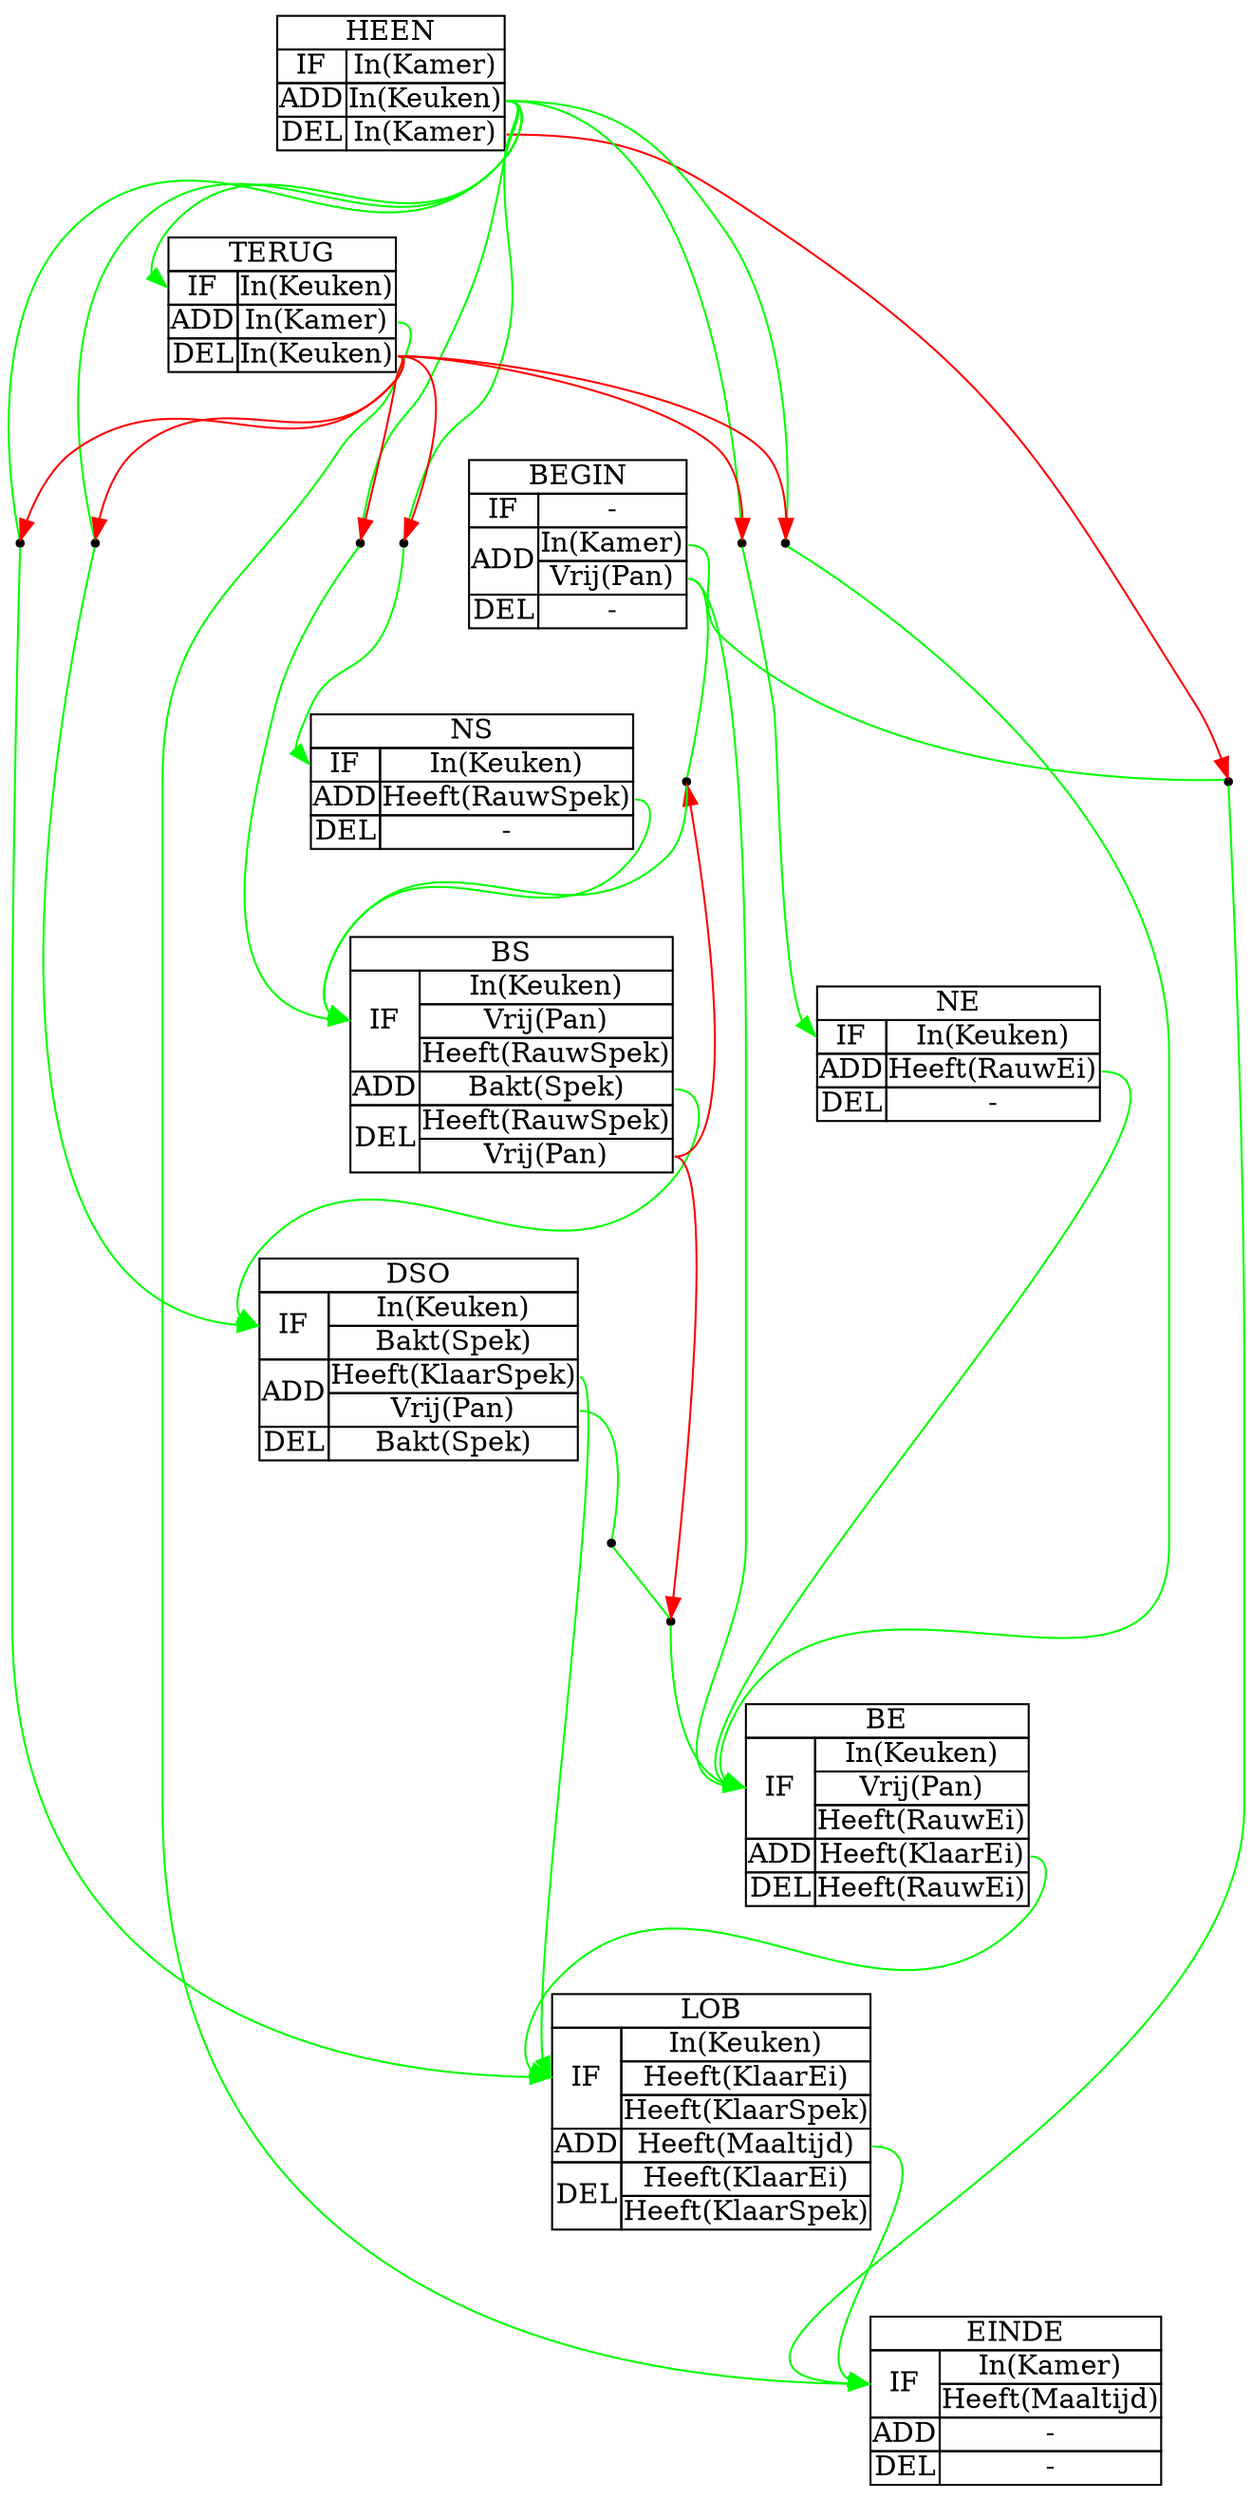digraph structs {

//splines = ortho

node [shape=plaintext];
i [
label=
< <table border="0" cellborder="1" cellspacing="0" cellpadding="0">
    <tr>
        <td port="name" colspan="2">BEGIN</td>
    </tr>
    <tr>
        <td port="if_0">IF</td>
        <td port="if_1">-</td>
    </tr>
    <tr>
        <td port="add_0" rowspan="2">ADD</td>
        <td port="add_1">In(Kamer)</td>
    </tr>
    <tr>
        <td port="add_2">Vrij(Pan)</td>
    </tr>
    <tr>
        <td port="del_0">DEL</td>
        <td port="del_1">-</td>
    </tr>
</table>>]; 


f [
label=
< <table border="0" cellborder="1" cellspacing="0" cellpadding="0">
    <tr>
        <td port="name" colspan="2">EINDE</td>
    </tr>
    <tr>
        <td port="if_0" rowspan="2">IF</td>
        <td port="if_1">In(Kamer)</td>
    </tr>
    <tr>
        <td port="if_2">Heeft(Maaltijd)</td>
    </tr>
    <tr>
        <td port="add_0">ADD</td>
        <td port="add_1">-</td>
    </tr>
    <tr>
        <td port="del_0">DEL</td>
        <td port="del_1">-</td>
    </tr>
</table>>]; 

h [
label=
< <table border="0" cellborder="1" cellspacing="0" cellpadding="0">
    <tr>
        <td port="name" colspan="2">HEEN</td>
    </tr>
    <tr>
        <td port="if_0">IF</td>
        <td port="if_1">In(Kamer)</td>
    </tr>
    <tr>
        <td port="add_0">ADD</td>
        <td port="add_1">In(Keuken)</td>
    </tr>
    <tr>
        <td port="del_0">DEL</td>
        <td port="del_1">In(Kamer)</td>
    </tr>
</table>>]; 

t [
label=
< <table border="0" cellborder="1" cellspacing="0" cellpadding="0">
    <tr>
        <td port="name" colspan="2">TERUG</td>
    </tr>
    <tr>
        <td port="if_0">IF</td>
        <td port="if_1">In(Keuken)</td>
    </tr>
    <tr>
        <td port="add_0">ADD</td>
        <td port="add_1">In(Kamer)</td>
    </tr>
    <tr>
        <td port="del_0">DEL</td>
        <td port="del_1">In(Keuken)</td>
    </tr>
</table>>]; 

ns [
label=
< <table border="0" cellborder="1" cellspacing="0" cellpadding="0">
    <tr>
        <td port="name" colspan="2">NS</td>
    </tr>
    <tr>
        <td port="if_0">IF</td>
        <td port="if_1">In(Keuken)</td>
    </tr>
    <tr>
        <td port="add_0">ADD</td>
        <td port="add_1">Heeft(RauwSpek)</td>
    </tr>
    <tr>
        <td port="del_0">DEL</td>
        <td port="del_1">-</td>
    </tr>
</table>>]; 


ne [
label=
< <table border="0" cellborder="1" cellspacing="0" cellpadding="0">
    <tr>
        <td port="name" colspan="2">NE</td>
    </tr>
    <tr>
        <td port="if_0">IF</td>
        <td port="if_1">In(Keuken)</td>
    </tr>
    <tr>
        <td port="add_0">ADD</td>
        <td port="add_1">Heeft(RauwEi)</td>
    </tr>
    <tr>
        <td port="del_0">DEL</td>
        <td port="del_1">-</td>
    </tr>
</table>>]; 

bs [label=
< <table border="0" cellborder="1" cellspacing="0" cellpadding="0">
    <tr>
        <td port="name" colspan="2">BS</td>
    </tr>
    <tr>
        <td port="if_0" rowspan="3">IF</td>
        <td port="if_1">In(Keuken)</td>
    </tr>
    <tr>
        <td port="if_2">Vrij(Pan)</td>
    </tr>
    <tr>
        <td port="if_3">Heeft(RauwSpek)</td>
    </tr>
    <tr>
        <td port="add_0">ADD</td>
        <td port="add_1">Bakt(Spek)</td>
    </tr>
    <tr>
        <td port="del_0" rowspan="2">DEL</td>
        <td port="del_1">Heeft(RauwSpek)</td>
    </tr>
    <tr>
        <td port="del_2">Vrij(Pan)</td>
    </tr>
</table>>]; 

be [label=
< <table border="0" cellborder="1" cellspacing="0" cellpadding="0">
    <tr>
        <td port="name" colspan="2">BE</td>
    </tr>
    <tr>
        <td port="if_0" rowspan="3">IF</td>
        <td port="if_1">In(Keuken)</td>
    </tr>
    <tr>
        <td port="if_2">Vrij(Pan)</td>
    </tr>
    <tr>
        <td port="if_3">Heeft(RauwEi)</td>
    </tr>
    <tr>
        <td port="add_0">ADD</td>
        <td port="add_1">Heeft(KlaarEi)</td>
    </tr>
    <tr>
        <td port="del_0">DEL</td>
        <td port="del_1">Heeft(RauwEi)</td>
    </tr>
</table>>]; 

dso [label=
< <table border="0" cellborder="1" cellspacing="0" cellpadding="0">
    <tr>
        <td port="name" colspan="2">DSO</td>
    </tr>
    <tr>
        <td port="if_0" rowspan="2">IF</td>
        <td port="if_1">In(Keuken)</td>
    </tr>
    <tr>
        <td port="if_2">Bakt(Spek)</td>
    </tr>
    <tr>
        <td port="add_0" rowspan="2">ADD</td>
        <td port="add_1">Heeft(KlaarSpek)</td>
    </tr>
    <tr>
        <td port="add_2">Vrij(Pan)</td>
    </tr>
    <tr>
        <td port="del_0">DEL</td>
        <td port="del_1">Bakt(Spek)</td>
    </tr>
</table>>]; 

lob [label=
< <table border="0" cellborder="1" cellspacing="0" cellpadding="0">
    <tr>
        <td port="name" colspan="2">LOB</td>
    </tr>
    <tr>
        <td port="if_0" rowspan="3">IF</td>
        <td port="if_1">In(Keuken)</td>
    </tr>
    <tr>
        <td port="if_2">Heeft(KlaarEi)</td>
    </tr>
    <tr>
        <td port="if_3">Heeft(KlaarSpek)</td>
    </tr>
    <tr>
        <td port="add_0">ADD</td>
        <td port="add_1">Heeft(Maaltijd)</td>
    </tr>
    <tr>
        <td port="del_0" rowspan="2">DEL</td>
        <td port="del_1">Heeft(KlaarEi)</td>
    </tr>
    <tr>
        <td port="del_2">Heeft(KlaarSpek)</td>
    </tr>
</table>>]; 


node [/*style = invis,*/ shape = point];
bet_i_f;    
bet_i_be;  
bet_h_ns; 
bet_h_ne;
bet_h_bs;
bet_h_be;
bet_h_dso;
bet_h_lob;
bet_dso_bs;
bet_dso_be;

i:add_1:e   -> bet_i_f      [arrowhead = none, color = green];
bet_i_f     -> f:if_0:w     [color = green];

i:add_2:e   -> bet_i_be     [arrowhead = none, color = green];
bet_i_be    -> bs:if_0:w    [color = green];

i:add_2:e   -> be:if_0:w    [color = green];

h:add_1:e   -> bet_h_ns     [arrowhead = none, color = green];
bet_h_ns    -> ns:if_0:w    [color = green];
h:add_1:e   -> bet_h_ne     [arrowhead = none, color = green];
bet_h_ne    -> ne:if_0:w    [color = green];
h:add_1:e   -> bet_h_bs     [arrowhead = none, color = green];
bet_h_bs    -> bs:if_0:w    [color = green];
h:add_1:e   -> bet_h_be     [arrowhead = none, color = green];
bet_h_be    -> be:if_0:w    [color = green];
h:add_1:e   -> bet_h_dso    [arrowhead = none, color = green];
bet_h_dso   -> dso:if_0:w   [color = green];
h:add_1:e   -> bet_h_lob    [arrowhead = none, color = green];
bet_h_lob   -> lob:if_0:w   [color = green];

h:add_1:e   -> t:if_0:w     [color = green]
t:add_1:e   -> f:if_0:w     [color = green]

ns:add_1:e  -> bs:if_0:w    [color = green];

ne:add_1:e  -> be:if_0:w    [color = green];

bs:add_1:e  -> dso:if_0:w   [color = green];

be:add_1:e  -> lob:if_0:w   [color = green];

dso:add_1:e -> lob:if_0:w   [color = green];
dso:add_2:e -> bet_dso_bs   [arrowhead = none, color = green];
bet_dso_bs  -> bet_dso_be   [arrowhead = none, color = green];
bet_dso_be  -> be:if_0:w    [color = green];

lob:add_1:e -> f:if_0:w     [color = green];


edge [color = red];
h:del_1:e   -> bet_i_f;
bs:del_2:e  -> bet_i_be;
bs:del_2:e  -> bet_dso_be;
t:del_1:e   -> bet_h_ns; 
t:del_1:e   -> bet_h_ne; 
t:del_1:e   -> bet_h_bs; 
t:del_1:e   -> bet_h_be; 
t:del_1:e   -> bet_h_dso; 
t:del_1:e   -> bet_h_lob; 

/*{rank=source; "i"}
{rank=same; "h"}
{rank=same; "ns" "ne"}
{rank=same; "bs" "be"}
{rank=same; "dso"}
{rank=same; "lob"}
{rank=same; "t"}
{rank=sink; "f"}*/





}
